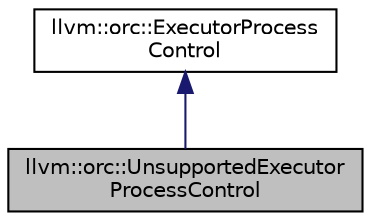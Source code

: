 digraph "llvm::orc::UnsupportedExecutorProcessControl"
{
 // LATEX_PDF_SIZE
  bgcolor="transparent";
  edge [fontname="Helvetica",fontsize="10",labelfontname="Helvetica",labelfontsize="10"];
  node [fontname="Helvetica",fontsize="10",shape=record];
  Node1 [label="llvm::orc::UnsupportedExecutor\lProcessControl",height=0.2,width=0.4,color="black", fillcolor="grey75", style="filled", fontcolor="black",tooltip="A ExecutorProcessControl instance that asserts if any of its methods are used."];
  Node2 -> Node1 [dir="back",color="midnightblue",fontsize="10",style="solid",fontname="Helvetica"];
  Node2 [label="llvm::orc::ExecutorProcess\lControl",height=0.2,width=0.4,color="black",URL="$classllvm_1_1orc_1_1ExecutorProcessControl.html",tooltip="ExecutorProcessControl supports interaction with a JIT target process."];
}
